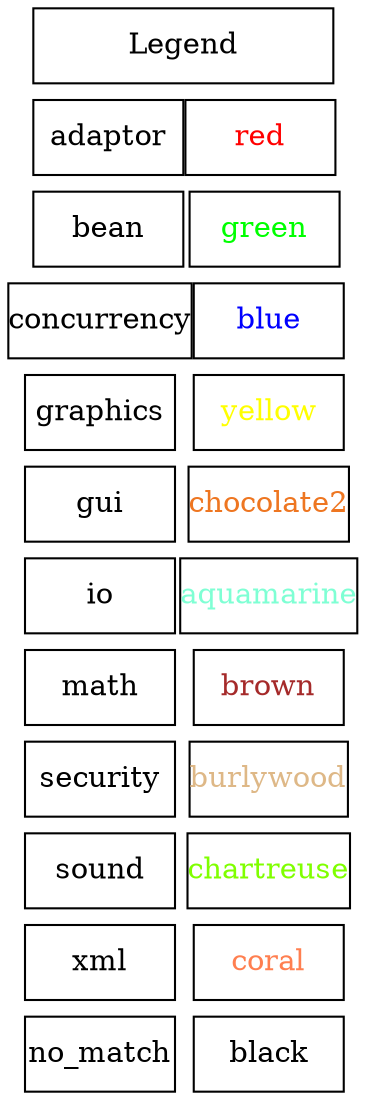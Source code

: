 digraph  { 
mindist=0;
ranksep=0;
nodesep=0;
node[shape=box,margin="0,0",width=1, height=0.5];
edge [style=invis];
Legend[width=2];
adaptor;
bean;
concurrency;
graphics;
gui;
io;
math;
security;
sound;
xml;
no_match;
red[fontcolor=red];
green[fontcolor=green];
blue[fontcolor=blue];
yellow[fontcolor=yellow];
chocolate2[fontcolor=chocolate2];
aquamarine[fontcolor=aquamarine];
brown[fontcolor=brown];
burlywood[fontcolor=burlywood];
chartreuse[fontcolor=chartreuse];
coral[fontcolor=coral];
black[fontcolor=black];
Legend -> adaptor;
Legend -> red;
adaptor->bean;
red->green;
bean->concurrency;
green->blue;
concurrency->graphics;
blue->yellow;
graphics->gui;
yellow->chocolate2;
gui->io;
chocolate2->aquamarine;
io->math;
aquamarine->brown;
math->security;
brown->burlywood;
security->sound;
burlywood->chartreuse;
sound->xml;
chartreuse->coral;
xml->no_match;
coral->black;
edge [constraint=false];
adaptor->red;
bean->green;
concurrency->blue;
graphics->yellow;
gui->chocolate2;
io->aquamarine;
math->brown;
security->burlywood;
sound->chartreuse;
xml->coral;
no_match->black;
}